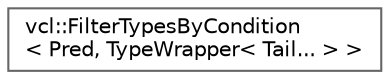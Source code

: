 digraph "Graphical Class Hierarchy"
{
 // LATEX_PDF_SIZE
  bgcolor="transparent";
  edge [fontname=Helvetica,fontsize=10,labelfontname=Helvetica,labelfontsize=10];
  node [fontname=Helvetica,fontsize=10,shape=box,height=0.2,width=0.4];
  rankdir="LR";
  Node0 [label="vcl::FilterTypesByCondition\l\< Pred, TypeWrapper\< Tail... \> \>",height=0.2,width=0.4,color="grey40", fillcolor="white", style="filled",URL="$structvcl_1_1FilterTypesByCondition_3_01Pred_00_01TypeWrapper_3_01Tail_8_8_8_01_4_01_4.html",tooltip=" "];
}
